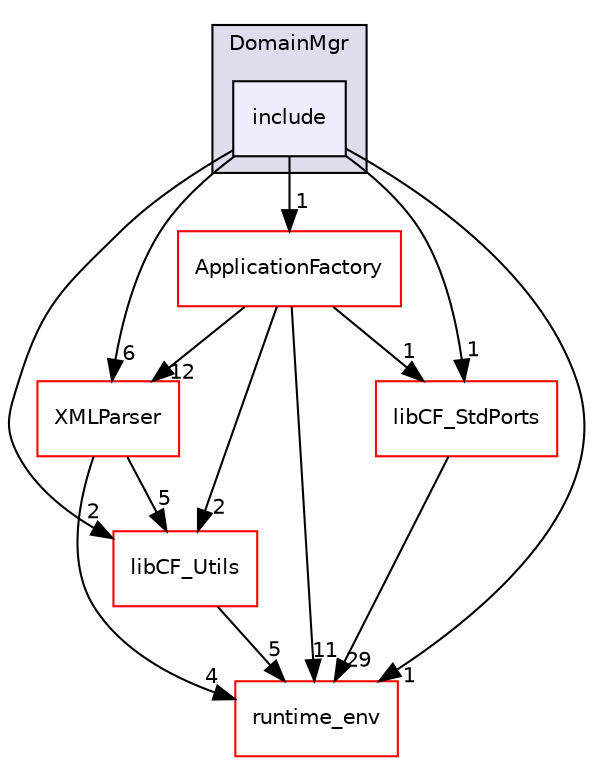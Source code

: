 digraph "frameworks/DomainMgr/include" {
  compound=true
  node [ fontsize="10", fontname="Helvetica"];
  edge [ labelfontsize="10", labelfontname="Helvetica"];
  subgraph clusterdir_876db2d079b5e78b6b0817082ed6e396 {
    graph [ bgcolor="#ddddee", pencolor="black", label="DomainMgr" fontname="Helvetica", fontsize="10", URL="dir_876db2d079b5e78b6b0817082ed6e396.html"]
  dir_a1e9d5cf89eac34fe1b1e4d5b81f8ca0 [shape=box, label="include", style="filled", fillcolor="#eeeeff", pencolor="black", URL="dir_a1e9d5cf89eac34fe1b1e4d5b81f8ca0.html"];
  }
  dir_82d23cf221d390315bcc70b79c1eb009 [shape=box label="XMLParser" fillcolor="white" style="filled" color="red" URL="dir_82d23cf221d390315bcc70b79c1eb009.html"];
  dir_415fd844ad1371cc0541b88918b9f3f6 [shape=box label="libCF_StdPorts" fillcolor="white" style="filled" color="red" URL="dir_415fd844ad1371cc0541b88918b9f3f6.html"];
  dir_ecac01cf0516f87ea4205d3d96f45c96 [shape=box label="libCF_Utils" fillcolor="white" style="filled" color="red" URL="dir_ecac01cf0516f87ea4205d3d96f45c96.html"];
  dir_5f7b68a92237d50a7466c25d243e3172 [shape=box label="ApplicationFactory" fillcolor="white" style="filled" color="red" URL="dir_5f7b68a92237d50a7466c25d243e3172.html"];
  dir_f225e4d86008d3e73336a06c8611e2b4 [shape=box label="runtime_env" fillcolor="white" style="filled" color="red" URL="dir_f225e4d86008d3e73336a06c8611e2b4.html"];
  dir_82d23cf221d390315bcc70b79c1eb009->dir_ecac01cf0516f87ea4205d3d96f45c96 [headlabel="5", labeldistance=1.5 headhref="dir_000031_000028.html"];
  dir_82d23cf221d390315bcc70b79c1eb009->dir_f225e4d86008d3e73336a06c8611e2b4 [headlabel="4", labeldistance=1.5 headhref="dir_000031_000034.html"];
  dir_415fd844ad1371cc0541b88918b9f3f6->dir_f225e4d86008d3e73336a06c8611e2b4 [headlabel="29", labeldistance=1.5 headhref="dir_000025_000034.html"];
  dir_ecac01cf0516f87ea4205d3d96f45c96->dir_f225e4d86008d3e73336a06c8611e2b4 [headlabel="5", labeldistance=1.5 headhref="dir_000028_000034.html"];
  dir_a1e9d5cf89eac34fe1b1e4d5b81f8ca0->dir_82d23cf221d390315bcc70b79c1eb009 [headlabel="6", labeldistance=1.5 headhref="dir_000014_000031.html"];
  dir_a1e9d5cf89eac34fe1b1e4d5b81f8ca0->dir_415fd844ad1371cc0541b88918b9f3f6 [headlabel="1", labeldistance=1.5 headhref="dir_000014_000025.html"];
  dir_a1e9d5cf89eac34fe1b1e4d5b81f8ca0->dir_ecac01cf0516f87ea4205d3d96f45c96 [headlabel="2", labeldistance=1.5 headhref="dir_000014_000028.html"];
  dir_a1e9d5cf89eac34fe1b1e4d5b81f8ca0->dir_5f7b68a92237d50a7466c25d243e3172 [headlabel="1", labeldistance=1.5 headhref="dir_000014_000004.html"];
  dir_a1e9d5cf89eac34fe1b1e4d5b81f8ca0->dir_f225e4d86008d3e73336a06c8611e2b4 [headlabel="1", labeldistance=1.5 headhref="dir_000014_000034.html"];
  dir_5f7b68a92237d50a7466c25d243e3172->dir_82d23cf221d390315bcc70b79c1eb009 [headlabel="12", labeldistance=1.5 headhref="dir_000004_000031.html"];
  dir_5f7b68a92237d50a7466c25d243e3172->dir_415fd844ad1371cc0541b88918b9f3f6 [headlabel="1", labeldistance=1.5 headhref="dir_000004_000025.html"];
  dir_5f7b68a92237d50a7466c25d243e3172->dir_ecac01cf0516f87ea4205d3d96f45c96 [headlabel="2", labeldistance=1.5 headhref="dir_000004_000028.html"];
  dir_5f7b68a92237d50a7466c25d243e3172->dir_f225e4d86008d3e73336a06c8611e2b4 [headlabel="11", labeldistance=1.5 headhref="dir_000004_000034.html"];
}
